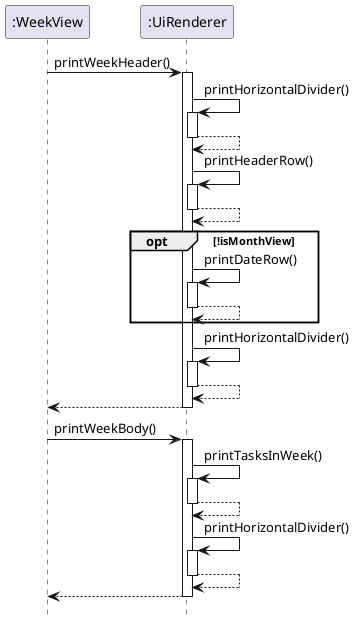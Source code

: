 @startuml

participant ":WeekView" as WeekView
participant ":UiRenderer" as UiRenderer

' Printing of Week Header
WeekView -> UiRenderer: printWeekHeader()

activate UiRenderer
UiRenderer -> UiRenderer: printHorizontalDivider()
activate UiRenderer
UiRenderer --> UiRenderer
deactivate UiRenderer

UiRenderer -> UiRenderer: printHeaderRow()
activate UiRenderer
UiRenderer --> UiRenderer
deactivate UiRenderer

opt !isMonthView
    UiRenderer -> UiRenderer: printDateRow()
    activate UiRenderer
    UiRenderer --> UiRenderer
    deactivate UiRenderer
end

UiRenderer -> UiRenderer: printHorizontalDivider()
activate UiRenderer
UiRenderer --> UiRenderer
deactivate UiRenderer

UiRenderer --> WeekView
deactivate UiRenderer


' Printing of Week Body
WeekView -> UiRenderer: printWeekBody()
activate UiRenderer

UiRenderer -> UiRenderer: printTasksInWeek()
activate UiRenderer
UiRenderer --> UiRenderer
deactivate UiRenderer

UiRenderer -> UiRenderer: printHorizontalDivider()
activate UiRenderer
UiRenderer --> UiRenderer
deactivate UiRenderer

UiRenderer --> WeekView
deactivate UiRenderer

hide footbox
@enduml
